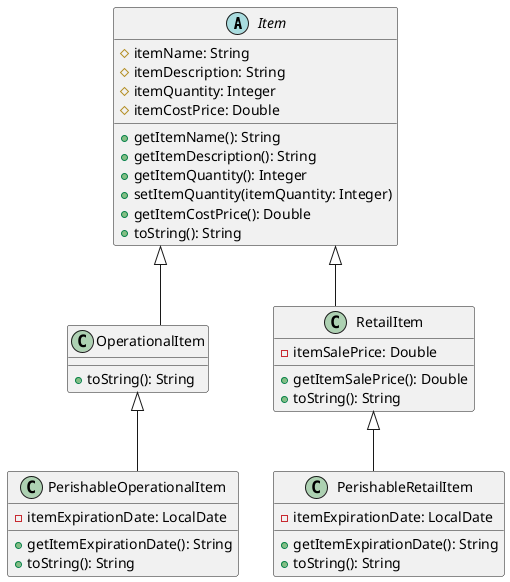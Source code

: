 @startuml

skinparam linetype ortho

abstract class Item {
    # itemName: String
    # itemDescription: String
    # itemQuantity: Integer
    # itemCostPrice: Double

    + getItemName(): String
    + getItemDescription(): String
    + getItemQuantity(): Integer
    + setItemQuantity(itemQuantity: Integer)
    + getItemCostPrice(): Double
    + toString(): String
}

class OperationalItem {
    + toString(): String
}

class RetailItem {
    - itemSalePrice: Double

    + getItemSalePrice(): Double
    + toString(): String
}

class PerishableOperationalItem{
    - itemExpirationDate: LocalDate

    + getItemExpirationDate(): String
    + toString(): String
}

class PerishableRetailItem {
    - itemExpirationDate: LocalDate

    + getItemExpirationDate(): String
    + toString(): String
}

Item <|-- OperationalItem
Item <|-- RetailItem

OperationalItem <|-- PerishableOperationalItem
RetailItem <|-- PerishableRetailItem

@enduml